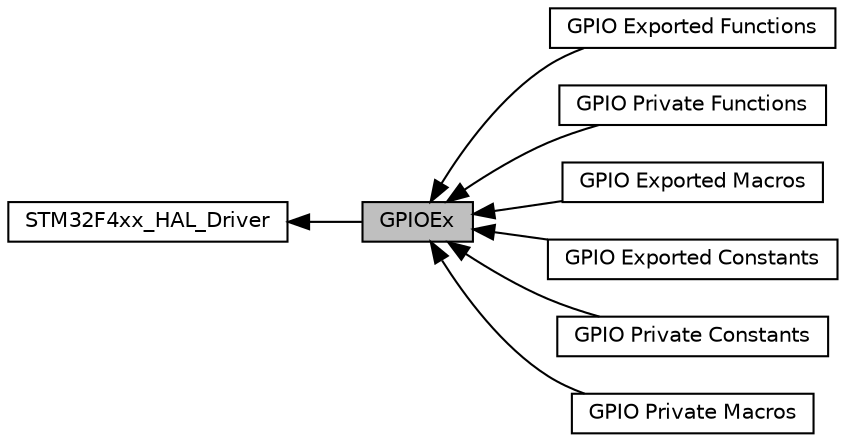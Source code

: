 digraph "GPIOEx"
{
  edge [fontname="Helvetica",fontsize="10",labelfontname="Helvetica",labelfontsize="10"];
  node [fontname="Helvetica",fontsize="10",shape=box];
  rankdir=LR;
  Node5 [label="GPIO Exported Functions",height=0.2,width=0.4,color="black", fillcolor="white", style="filled",URL="$group___g_p_i_o_ex___exported___functions.html",tooltip=" "];
  Node8 [label="GPIO Private Functions",height=0.2,width=0.4,color="black", fillcolor="white", style="filled",URL="$group___g_p_i_o_ex___private___functions.html",tooltip=" "];
  Node4 [label="GPIO Exported Macros",height=0.2,width=0.4,color="black", fillcolor="white", style="filled",URL="$group___g_p_i_o_ex___exported___macros.html",tooltip=" "];
  Node3 [label="GPIO Exported Constants",height=0.2,width=0.4,color="black", fillcolor="white", style="filled",URL="$group___g_p_i_o_ex___exported___constants.html",tooltip=" "];
  Node1 [label="GPIOEx",height=0.2,width=0.4,color="black", fillcolor="grey75", style="filled", fontcolor="black",tooltip=" "];
  Node2 [label="STM32F4xx_HAL_Driver",height=0.2,width=0.4,color="black", fillcolor="white", style="filled",URL="$group___s_t_m32_f4xx___h_a_l___driver.html",tooltip=" "];
  Node6 [label="GPIO Private Constants",height=0.2,width=0.4,color="black", fillcolor="white", style="filled",URL="$group___g_p_i_o_ex___private___constants.html",tooltip=" "];
  Node7 [label="GPIO Private Macros",height=0.2,width=0.4,color="black", fillcolor="white", style="filled",URL="$group___g_p_i_o_ex___private___macros.html",tooltip=" "];
  Node2->Node1 [shape=plaintext, dir="back", style="solid"];
  Node1->Node3 [shape=plaintext, dir="back", style="solid"];
  Node1->Node4 [shape=plaintext, dir="back", style="solid"];
  Node1->Node5 [shape=plaintext, dir="back", style="solid"];
  Node1->Node6 [shape=plaintext, dir="back", style="solid"];
  Node1->Node7 [shape=plaintext, dir="back", style="solid"];
  Node1->Node8 [shape=plaintext, dir="back", style="solid"];
}
